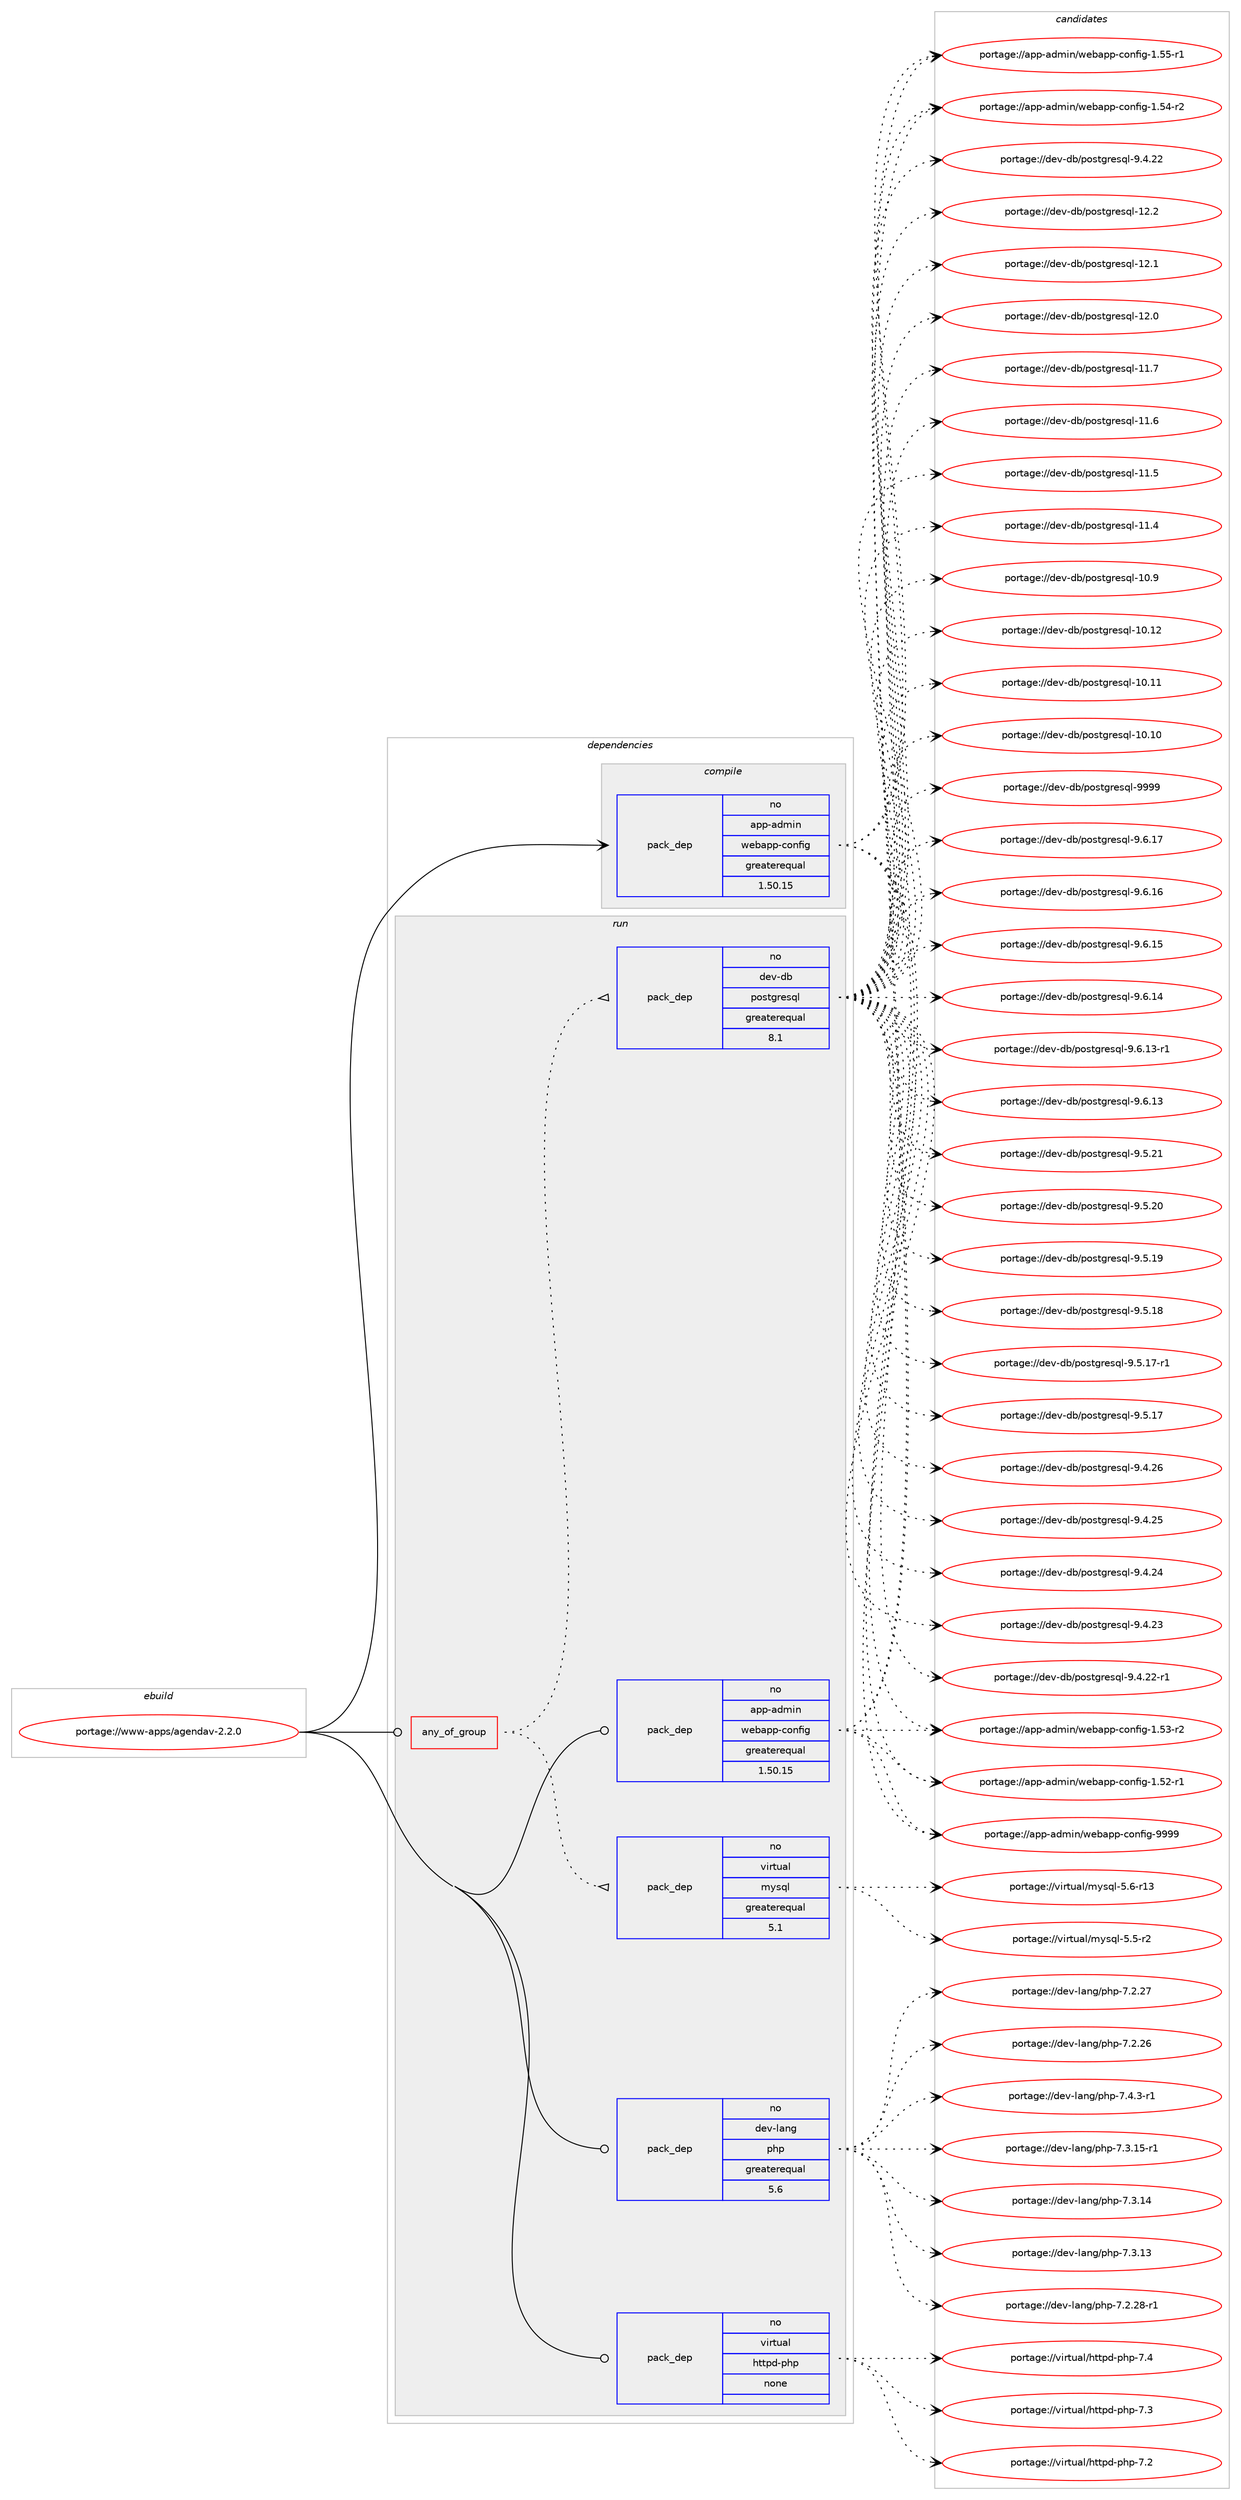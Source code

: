 digraph prolog {

# *************
# Graph options
# *************

newrank=true;
concentrate=true;
compound=true;
graph [rankdir=LR,fontname=Helvetica,fontsize=10,ranksep=1.5];#, ranksep=2.5, nodesep=0.2];
edge  [arrowhead=vee];
node  [fontname=Helvetica,fontsize=10];

# **********
# The ebuild
# **********

subgraph cluster_leftcol {
color=gray;
rank=same;
label=<<i>ebuild</i>>;
id [label="portage://www-apps/agendav-2.2.0", color=red, width=4, href="../www-apps/agendav-2.2.0.svg"];
}

# ****************
# The dependencies
# ****************

subgraph cluster_midcol {
color=gray;
label=<<i>dependencies</i>>;
subgraph cluster_compile {
fillcolor="#eeeeee";
style=filled;
label=<<i>compile</i>>;
subgraph pack18384 {
dependency22421 [label=<<TABLE BORDER="0" CELLBORDER="1" CELLSPACING="0" CELLPADDING="4" WIDTH="220"><TR><TD ROWSPAN="6" CELLPADDING="30">pack_dep</TD></TR><TR><TD WIDTH="110">no</TD></TR><TR><TD>app-admin</TD></TR><TR><TD>webapp-config</TD></TR><TR><TD>greaterequal</TD></TR><TR><TD>1.50.15</TD></TR></TABLE>>, shape=none, color=blue];
}
id:e -> dependency22421:w [weight=20,style="solid",arrowhead="vee"];
}
subgraph cluster_compileandrun {
fillcolor="#eeeeee";
style=filled;
label=<<i>compile and run</i>>;
}
subgraph cluster_run {
fillcolor="#eeeeee";
style=filled;
label=<<i>run</i>>;
subgraph any416 {
dependency22422 [label=<<TABLE BORDER="0" CELLBORDER="1" CELLSPACING="0" CELLPADDING="4"><TR><TD CELLPADDING="10">any_of_group</TD></TR></TABLE>>, shape=none, color=red];subgraph pack18385 {
dependency22423 [label=<<TABLE BORDER="0" CELLBORDER="1" CELLSPACING="0" CELLPADDING="4" WIDTH="220"><TR><TD ROWSPAN="6" CELLPADDING="30">pack_dep</TD></TR><TR><TD WIDTH="110">no</TD></TR><TR><TD>virtual</TD></TR><TR><TD>mysql</TD></TR><TR><TD>greaterequal</TD></TR><TR><TD>5.1</TD></TR></TABLE>>, shape=none, color=blue];
}
dependency22422:e -> dependency22423:w [weight=20,style="dotted",arrowhead="oinv"];
subgraph pack18386 {
dependency22424 [label=<<TABLE BORDER="0" CELLBORDER="1" CELLSPACING="0" CELLPADDING="4" WIDTH="220"><TR><TD ROWSPAN="6" CELLPADDING="30">pack_dep</TD></TR><TR><TD WIDTH="110">no</TD></TR><TR><TD>dev-db</TD></TR><TR><TD>postgresql</TD></TR><TR><TD>greaterequal</TD></TR><TR><TD>8.1</TD></TR></TABLE>>, shape=none, color=blue];
}
dependency22422:e -> dependency22424:w [weight=20,style="dotted",arrowhead="oinv"];
}
id:e -> dependency22422:w [weight=20,style="solid",arrowhead="odot"];
subgraph pack18387 {
dependency22425 [label=<<TABLE BORDER="0" CELLBORDER="1" CELLSPACING="0" CELLPADDING="4" WIDTH="220"><TR><TD ROWSPAN="6" CELLPADDING="30">pack_dep</TD></TR><TR><TD WIDTH="110">no</TD></TR><TR><TD>app-admin</TD></TR><TR><TD>webapp-config</TD></TR><TR><TD>greaterequal</TD></TR><TR><TD>1.50.15</TD></TR></TABLE>>, shape=none, color=blue];
}
id:e -> dependency22425:w [weight=20,style="solid",arrowhead="odot"];
subgraph pack18388 {
dependency22426 [label=<<TABLE BORDER="0" CELLBORDER="1" CELLSPACING="0" CELLPADDING="4" WIDTH="220"><TR><TD ROWSPAN="6" CELLPADDING="30">pack_dep</TD></TR><TR><TD WIDTH="110">no</TD></TR><TR><TD>dev-lang</TD></TR><TR><TD>php</TD></TR><TR><TD>greaterequal</TD></TR><TR><TD>5.6</TD></TR></TABLE>>, shape=none, color=blue];
}
id:e -> dependency22426:w [weight=20,style="solid",arrowhead="odot"];
subgraph pack18389 {
dependency22427 [label=<<TABLE BORDER="0" CELLBORDER="1" CELLSPACING="0" CELLPADDING="4" WIDTH="220"><TR><TD ROWSPAN="6" CELLPADDING="30">pack_dep</TD></TR><TR><TD WIDTH="110">no</TD></TR><TR><TD>virtual</TD></TR><TR><TD>httpd-php</TD></TR><TR><TD>none</TD></TR><TR><TD></TD></TR></TABLE>>, shape=none, color=blue];
}
id:e -> dependency22427:w [weight=20,style="solid",arrowhead="odot"];
}
}

# **************
# The candidates
# **************

subgraph cluster_choices {
rank=same;
color=gray;
label=<<i>candidates</i>>;

subgraph choice18384 {
color=black;
nodesep=1;
choice97112112459710010910511047119101989711211245991111101021051034557575757 [label="portage://app-admin/webapp-config-9999", color=red, width=4,href="../app-admin/webapp-config-9999.svg"];
choice971121124597100109105110471191019897112112459911111010210510345494653534511449 [label="portage://app-admin/webapp-config-1.55-r1", color=red, width=4,href="../app-admin/webapp-config-1.55-r1.svg"];
choice971121124597100109105110471191019897112112459911111010210510345494653524511450 [label="portage://app-admin/webapp-config-1.54-r2", color=red, width=4,href="../app-admin/webapp-config-1.54-r2.svg"];
choice971121124597100109105110471191019897112112459911111010210510345494653514511450 [label="portage://app-admin/webapp-config-1.53-r2", color=red, width=4,href="../app-admin/webapp-config-1.53-r2.svg"];
choice971121124597100109105110471191019897112112459911111010210510345494653504511449 [label="portage://app-admin/webapp-config-1.52-r1", color=red, width=4,href="../app-admin/webapp-config-1.52-r1.svg"];
dependency22421:e -> choice97112112459710010910511047119101989711211245991111101021051034557575757:w [style=dotted,weight="100"];
dependency22421:e -> choice971121124597100109105110471191019897112112459911111010210510345494653534511449:w [style=dotted,weight="100"];
dependency22421:e -> choice971121124597100109105110471191019897112112459911111010210510345494653524511450:w [style=dotted,weight="100"];
dependency22421:e -> choice971121124597100109105110471191019897112112459911111010210510345494653514511450:w [style=dotted,weight="100"];
dependency22421:e -> choice971121124597100109105110471191019897112112459911111010210510345494653504511449:w [style=dotted,weight="100"];
}
subgraph choice18385 {
color=black;
nodesep=1;
choice118105114116117971084710912111511310845534654451144951 [label="portage://virtual/mysql-5.6-r13", color=red, width=4,href="../virtual/mysql-5.6-r13.svg"];
choice1181051141161179710847109121115113108455346534511450 [label="portage://virtual/mysql-5.5-r2", color=red, width=4,href="../virtual/mysql-5.5-r2.svg"];
dependency22423:e -> choice118105114116117971084710912111511310845534654451144951:w [style=dotted,weight="100"];
dependency22423:e -> choice1181051141161179710847109121115113108455346534511450:w [style=dotted,weight="100"];
}
subgraph choice18386 {
color=black;
nodesep=1;
choice1001011184510098471121111151161031141011151131084557575757 [label="portage://dev-db/postgresql-9999", color=red, width=4,href="../dev-db/postgresql-9999.svg"];
choice10010111845100984711211111511610311410111511310845574654464955 [label="portage://dev-db/postgresql-9.6.17", color=red, width=4,href="../dev-db/postgresql-9.6.17.svg"];
choice10010111845100984711211111511610311410111511310845574654464954 [label="portage://dev-db/postgresql-9.6.16", color=red, width=4,href="../dev-db/postgresql-9.6.16.svg"];
choice10010111845100984711211111511610311410111511310845574654464953 [label="portage://dev-db/postgresql-9.6.15", color=red, width=4,href="../dev-db/postgresql-9.6.15.svg"];
choice10010111845100984711211111511610311410111511310845574654464952 [label="portage://dev-db/postgresql-9.6.14", color=red, width=4,href="../dev-db/postgresql-9.6.14.svg"];
choice100101118451009847112111115116103114101115113108455746544649514511449 [label="portage://dev-db/postgresql-9.6.13-r1", color=red, width=4,href="../dev-db/postgresql-9.6.13-r1.svg"];
choice10010111845100984711211111511610311410111511310845574654464951 [label="portage://dev-db/postgresql-9.6.13", color=red, width=4,href="../dev-db/postgresql-9.6.13.svg"];
choice10010111845100984711211111511610311410111511310845574653465049 [label="portage://dev-db/postgresql-9.5.21", color=red, width=4,href="../dev-db/postgresql-9.5.21.svg"];
choice10010111845100984711211111511610311410111511310845574653465048 [label="portage://dev-db/postgresql-9.5.20", color=red, width=4,href="../dev-db/postgresql-9.5.20.svg"];
choice10010111845100984711211111511610311410111511310845574653464957 [label="portage://dev-db/postgresql-9.5.19", color=red, width=4,href="../dev-db/postgresql-9.5.19.svg"];
choice10010111845100984711211111511610311410111511310845574653464956 [label="portage://dev-db/postgresql-9.5.18", color=red, width=4,href="../dev-db/postgresql-9.5.18.svg"];
choice100101118451009847112111115116103114101115113108455746534649554511449 [label="portage://dev-db/postgresql-9.5.17-r1", color=red, width=4,href="../dev-db/postgresql-9.5.17-r1.svg"];
choice10010111845100984711211111511610311410111511310845574653464955 [label="portage://dev-db/postgresql-9.5.17", color=red, width=4,href="../dev-db/postgresql-9.5.17.svg"];
choice10010111845100984711211111511610311410111511310845574652465054 [label="portage://dev-db/postgresql-9.4.26", color=red, width=4,href="../dev-db/postgresql-9.4.26.svg"];
choice10010111845100984711211111511610311410111511310845574652465053 [label="portage://dev-db/postgresql-9.4.25", color=red, width=4,href="../dev-db/postgresql-9.4.25.svg"];
choice10010111845100984711211111511610311410111511310845574652465052 [label="portage://dev-db/postgresql-9.4.24", color=red, width=4,href="../dev-db/postgresql-9.4.24.svg"];
choice10010111845100984711211111511610311410111511310845574652465051 [label="portage://dev-db/postgresql-9.4.23", color=red, width=4,href="../dev-db/postgresql-9.4.23.svg"];
choice100101118451009847112111115116103114101115113108455746524650504511449 [label="portage://dev-db/postgresql-9.4.22-r1", color=red, width=4,href="../dev-db/postgresql-9.4.22-r1.svg"];
choice10010111845100984711211111511610311410111511310845574652465050 [label="portage://dev-db/postgresql-9.4.22", color=red, width=4,href="../dev-db/postgresql-9.4.22.svg"];
choice1001011184510098471121111151161031141011151131084549504650 [label="portage://dev-db/postgresql-12.2", color=red, width=4,href="../dev-db/postgresql-12.2.svg"];
choice1001011184510098471121111151161031141011151131084549504649 [label="portage://dev-db/postgresql-12.1", color=red, width=4,href="../dev-db/postgresql-12.1.svg"];
choice1001011184510098471121111151161031141011151131084549504648 [label="portage://dev-db/postgresql-12.0", color=red, width=4,href="../dev-db/postgresql-12.0.svg"];
choice1001011184510098471121111151161031141011151131084549494655 [label="portage://dev-db/postgresql-11.7", color=red, width=4,href="../dev-db/postgresql-11.7.svg"];
choice1001011184510098471121111151161031141011151131084549494654 [label="portage://dev-db/postgresql-11.6", color=red, width=4,href="../dev-db/postgresql-11.6.svg"];
choice1001011184510098471121111151161031141011151131084549494653 [label="portage://dev-db/postgresql-11.5", color=red, width=4,href="../dev-db/postgresql-11.5.svg"];
choice1001011184510098471121111151161031141011151131084549494652 [label="portage://dev-db/postgresql-11.4", color=red, width=4,href="../dev-db/postgresql-11.4.svg"];
choice1001011184510098471121111151161031141011151131084549484657 [label="portage://dev-db/postgresql-10.9", color=red, width=4,href="../dev-db/postgresql-10.9.svg"];
choice100101118451009847112111115116103114101115113108454948464950 [label="portage://dev-db/postgresql-10.12", color=red, width=4,href="../dev-db/postgresql-10.12.svg"];
choice100101118451009847112111115116103114101115113108454948464949 [label="portage://dev-db/postgresql-10.11", color=red, width=4,href="../dev-db/postgresql-10.11.svg"];
choice100101118451009847112111115116103114101115113108454948464948 [label="portage://dev-db/postgresql-10.10", color=red, width=4,href="../dev-db/postgresql-10.10.svg"];
dependency22424:e -> choice1001011184510098471121111151161031141011151131084557575757:w [style=dotted,weight="100"];
dependency22424:e -> choice10010111845100984711211111511610311410111511310845574654464955:w [style=dotted,weight="100"];
dependency22424:e -> choice10010111845100984711211111511610311410111511310845574654464954:w [style=dotted,weight="100"];
dependency22424:e -> choice10010111845100984711211111511610311410111511310845574654464953:w [style=dotted,weight="100"];
dependency22424:e -> choice10010111845100984711211111511610311410111511310845574654464952:w [style=dotted,weight="100"];
dependency22424:e -> choice100101118451009847112111115116103114101115113108455746544649514511449:w [style=dotted,weight="100"];
dependency22424:e -> choice10010111845100984711211111511610311410111511310845574654464951:w [style=dotted,weight="100"];
dependency22424:e -> choice10010111845100984711211111511610311410111511310845574653465049:w [style=dotted,weight="100"];
dependency22424:e -> choice10010111845100984711211111511610311410111511310845574653465048:w [style=dotted,weight="100"];
dependency22424:e -> choice10010111845100984711211111511610311410111511310845574653464957:w [style=dotted,weight="100"];
dependency22424:e -> choice10010111845100984711211111511610311410111511310845574653464956:w [style=dotted,weight="100"];
dependency22424:e -> choice100101118451009847112111115116103114101115113108455746534649554511449:w [style=dotted,weight="100"];
dependency22424:e -> choice10010111845100984711211111511610311410111511310845574653464955:w [style=dotted,weight="100"];
dependency22424:e -> choice10010111845100984711211111511610311410111511310845574652465054:w [style=dotted,weight="100"];
dependency22424:e -> choice10010111845100984711211111511610311410111511310845574652465053:w [style=dotted,weight="100"];
dependency22424:e -> choice10010111845100984711211111511610311410111511310845574652465052:w [style=dotted,weight="100"];
dependency22424:e -> choice10010111845100984711211111511610311410111511310845574652465051:w [style=dotted,weight="100"];
dependency22424:e -> choice100101118451009847112111115116103114101115113108455746524650504511449:w [style=dotted,weight="100"];
dependency22424:e -> choice10010111845100984711211111511610311410111511310845574652465050:w [style=dotted,weight="100"];
dependency22424:e -> choice1001011184510098471121111151161031141011151131084549504650:w [style=dotted,weight="100"];
dependency22424:e -> choice1001011184510098471121111151161031141011151131084549504649:w [style=dotted,weight="100"];
dependency22424:e -> choice1001011184510098471121111151161031141011151131084549504648:w [style=dotted,weight="100"];
dependency22424:e -> choice1001011184510098471121111151161031141011151131084549494655:w [style=dotted,weight="100"];
dependency22424:e -> choice1001011184510098471121111151161031141011151131084549494654:w [style=dotted,weight="100"];
dependency22424:e -> choice1001011184510098471121111151161031141011151131084549494653:w [style=dotted,weight="100"];
dependency22424:e -> choice1001011184510098471121111151161031141011151131084549494652:w [style=dotted,weight="100"];
dependency22424:e -> choice1001011184510098471121111151161031141011151131084549484657:w [style=dotted,weight="100"];
dependency22424:e -> choice100101118451009847112111115116103114101115113108454948464950:w [style=dotted,weight="100"];
dependency22424:e -> choice100101118451009847112111115116103114101115113108454948464949:w [style=dotted,weight="100"];
dependency22424:e -> choice100101118451009847112111115116103114101115113108454948464948:w [style=dotted,weight="100"];
}
subgraph choice18387 {
color=black;
nodesep=1;
choice97112112459710010910511047119101989711211245991111101021051034557575757 [label="portage://app-admin/webapp-config-9999", color=red, width=4,href="../app-admin/webapp-config-9999.svg"];
choice971121124597100109105110471191019897112112459911111010210510345494653534511449 [label="portage://app-admin/webapp-config-1.55-r1", color=red, width=4,href="../app-admin/webapp-config-1.55-r1.svg"];
choice971121124597100109105110471191019897112112459911111010210510345494653524511450 [label="portage://app-admin/webapp-config-1.54-r2", color=red, width=4,href="../app-admin/webapp-config-1.54-r2.svg"];
choice971121124597100109105110471191019897112112459911111010210510345494653514511450 [label="portage://app-admin/webapp-config-1.53-r2", color=red, width=4,href="../app-admin/webapp-config-1.53-r2.svg"];
choice971121124597100109105110471191019897112112459911111010210510345494653504511449 [label="portage://app-admin/webapp-config-1.52-r1", color=red, width=4,href="../app-admin/webapp-config-1.52-r1.svg"];
dependency22425:e -> choice97112112459710010910511047119101989711211245991111101021051034557575757:w [style=dotted,weight="100"];
dependency22425:e -> choice971121124597100109105110471191019897112112459911111010210510345494653534511449:w [style=dotted,weight="100"];
dependency22425:e -> choice971121124597100109105110471191019897112112459911111010210510345494653524511450:w [style=dotted,weight="100"];
dependency22425:e -> choice971121124597100109105110471191019897112112459911111010210510345494653514511450:w [style=dotted,weight="100"];
dependency22425:e -> choice971121124597100109105110471191019897112112459911111010210510345494653504511449:w [style=dotted,weight="100"];
}
subgraph choice18388 {
color=black;
nodesep=1;
choice1001011184510897110103471121041124555465246514511449 [label="portage://dev-lang/php-7.4.3-r1", color=red, width=4,href="../dev-lang/php-7.4.3-r1.svg"];
choice100101118451089711010347112104112455546514649534511449 [label="portage://dev-lang/php-7.3.15-r1", color=red, width=4,href="../dev-lang/php-7.3.15-r1.svg"];
choice10010111845108971101034711210411245554651464952 [label="portage://dev-lang/php-7.3.14", color=red, width=4,href="../dev-lang/php-7.3.14.svg"];
choice10010111845108971101034711210411245554651464951 [label="portage://dev-lang/php-7.3.13", color=red, width=4,href="../dev-lang/php-7.3.13.svg"];
choice100101118451089711010347112104112455546504650564511449 [label="portage://dev-lang/php-7.2.28-r1", color=red, width=4,href="../dev-lang/php-7.2.28-r1.svg"];
choice10010111845108971101034711210411245554650465055 [label="portage://dev-lang/php-7.2.27", color=red, width=4,href="../dev-lang/php-7.2.27.svg"];
choice10010111845108971101034711210411245554650465054 [label="portage://dev-lang/php-7.2.26", color=red, width=4,href="../dev-lang/php-7.2.26.svg"];
dependency22426:e -> choice1001011184510897110103471121041124555465246514511449:w [style=dotted,weight="100"];
dependency22426:e -> choice100101118451089711010347112104112455546514649534511449:w [style=dotted,weight="100"];
dependency22426:e -> choice10010111845108971101034711210411245554651464952:w [style=dotted,weight="100"];
dependency22426:e -> choice10010111845108971101034711210411245554651464951:w [style=dotted,weight="100"];
dependency22426:e -> choice100101118451089711010347112104112455546504650564511449:w [style=dotted,weight="100"];
dependency22426:e -> choice10010111845108971101034711210411245554650465055:w [style=dotted,weight="100"];
dependency22426:e -> choice10010111845108971101034711210411245554650465054:w [style=dotted,weight="100"];
}
subgraph choice18389 {
color=black;
nodesep=1;
choice11810511411611797108471041161161121004511210411245554652 [label="portage://virtual/httpd-php-7.4", color=red, width=4,href="../virtual/httpd-php-7.4.svg"];
choice11810511411611797108471041161161121004511210411245554651 [label="portage://virtual/httpd-php-7.3", color=red, width=4,href="../virtual/httpd-php-7.3.svg"];
choice11810511411611797108471041161161121004511210411245554650 [label="portage://virtual/httpd-php-7.2", color=red, width=4,href="../virtual/httpd-php-7.2.svg"];
dependency22427:e -> choice11810511411611797108471041161161121004511210411245554652:w [style=dotted,weight="100"];
dependency22427:e -> choice11810511411611797108471041161161121004511210411245554651:w [style=dotted,weight="100"];
dependency22427:e -> choice11810511411611797108471041161161121004511210411245554650:w [style=dotted,weight="100"];
}
}

}
